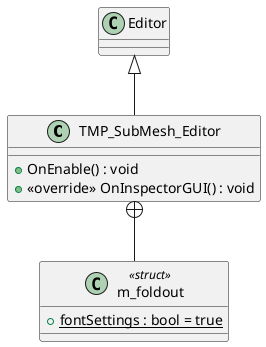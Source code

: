 @startuml
class TMP_SubMesh_Editor {
    + OnEnable() : void
    + <<override>> OnInspectorGUI() : void
}
class m_foldout <<struct>> {
    + {static} fontSettings : bool = true
}
Editor <|-- TMP_SubMesh_Editor
TMP_SubMesh_Editor +-- m_foldout
@enduml
